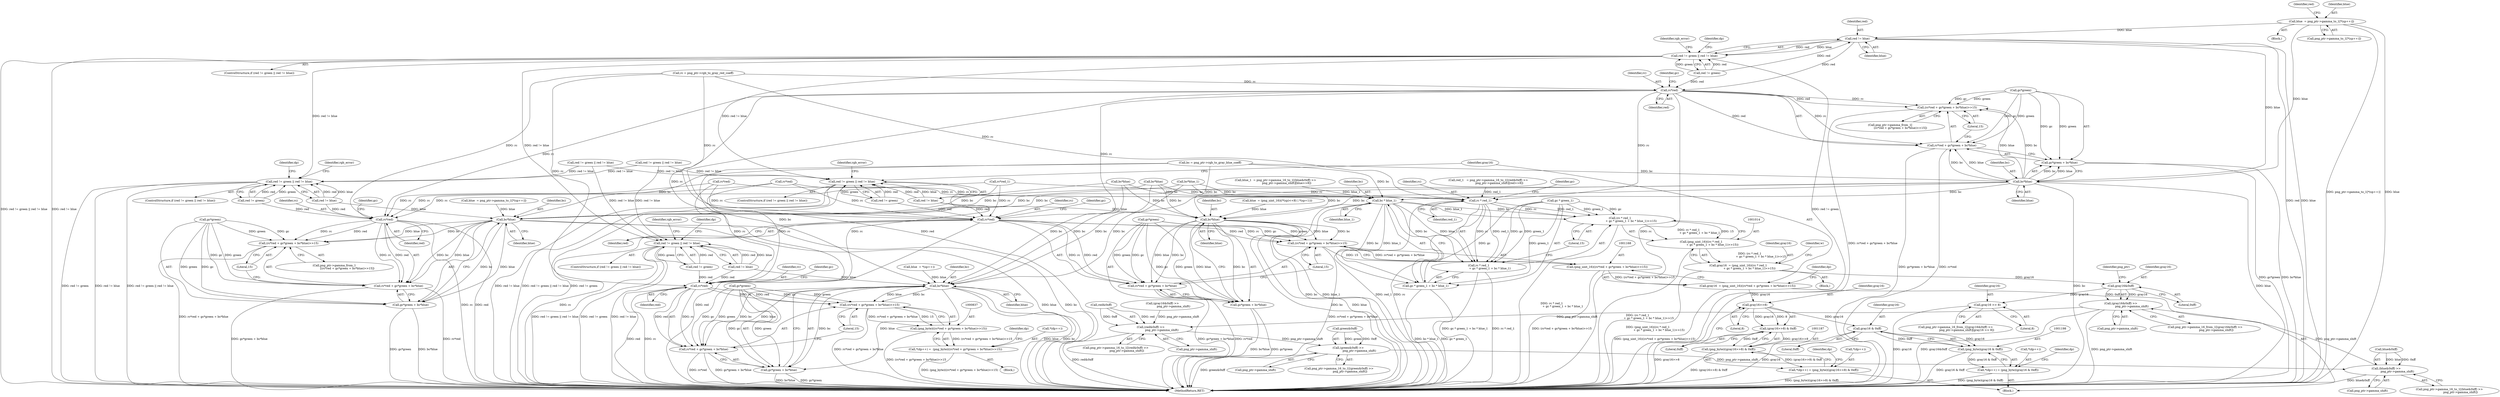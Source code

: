 digraph "0_Chrome_7f3d85b096f66870a15b37c2f40b219b2e292693_9@array" {
"1000210" [label="(Call,blue  = png_ptr->gamma_to_1[*(sp++)])"];
"1000224" [label="(Call,red != blue)"];
"1000220" [label="(Call,red != green || red != blue)"];
"1000745" [label="(Call,red != green || red != blue)"];
"1000822" [label="(Call,red != green || red != blue)"];
"1001155" [label="(Call,red != green || red != blue)"];
"1000241" [label="(Call,rc*red)"];
"1000239" [label="(Call,(rc*red + gc*green + bc*blue)>>15)"];
"1000240" [label="(Call,rc*red + gc*green + bc*blue)"];
"1000765" [label="(Call,rc*red)"];
"1000763" [label="(Call,(rc*red + gc*green + bc*blue)>>15)"];
"1000764" [label="(Call,rc*red + gc*green + bc*blue)"];
"1000840" [label="(Call,rc*red)"];
"1000838" [label="(Call,(rc*red + gc*green + bc*blue)>>15)"];
"1000836" [label="(Call,(png_byte)((rc*red + gc*green + bc*blue)>>15))"];
"1000832" [label="(Call,*(dp++) =  (png_byte)((rc*red + gc*green + bc*blue)>>15))"];
"1000839" [label="(Call,rc*red + gc*green + bc*blue)"];
"1001017" [label="(Call,rc * red_1)"];
"1001015" [label="(Call,(rc * red_1\n                         + gc * green_1 + bc * blue_1)>>15)"];
"1001013" [label="(Call,(png_uint_16)((rc * red_1\n                         + gc * green_1 + bc * blue_1)>>15))"];
"1001011" [label="(Call,gray16  = (png_uint_16)((rc * red_1\n                         + gc * green_1 + bc * blue_1)>>15))"];
"1001036" [label="(Call,gray16&0xff)"];
"1001035" [label="(Call,(gray16&0xff) >>\n                         png_ptr->gamma_shift)"];
"1000964" [label="(Call,(red&0xff) >>\n                         png_ptr->gamma_shift)"];
"1000982" [label="(Call,(green&0xff) >>\n                         png_ptr->gamma_shift)"];
"1001000" [label="(Call,(blue&0xff) >>\n                         png_ptr->gamma_shift)"];
"1001042" [label="(Call,gray16 >> 8)"];
"1001016" [label="(Call,rc * red_1\n                         + gc * green_1 + bc * blue_1)"];
"1001171" [label="(Call,rc*red)"];
"1001169" [label="(Call,(rc*red + gc*green + bc*blue)>>15)"];
"1001167" [label="(Call,(png_uint_16)((rc*red + gc*green + bc*blue)>>15))"];
"1001165" [label="(Call,gray16  = (png_uint_16)((rc*red + gc*green + bc*blue)>>15))"];
"1001189" [label="(Call,gray16>>8)"];
"1001188" [label="(Call,(gray16>>8) & 0xff)"];
"1001186" [label="(Call,(png_byte)((gray16>>8) & 0xff))"];
"1001182" [label="(Call,*(dp++) = (png_byte)((gray16>>8) & 0xff))"];
"1001199" [label="(Call,gray16 & 0xff)"];
"1001197" [label="(Call,(png_byte)(gray16 & 0xff))"];
"1001193" [label="(Call,*(dp++) = (png_byte)(gray16 & 0xff))"];
"1001170" [label="(Call,rc*red + gc*green + bc*blue)"];
"1000248" [label="(Call,bc*blue)"];
"1000244" [label="(Call,gc*green + bc*blue)"];
"1000772" [label="(Call,bc*blue)"];
"1000768" [label="(Call,gc*green + bc*blue)"];
"1000847" [label="(Call,bc*blue)"];
"1000843" [label="(Call,gc*green + bc*blue)"];
"1001024" [label="(Call,bc * blue_1)"];
"1001020" [label="(Call,gc * green_1 + bc * blue_1)"];
"1001178" [label="(Call,bc*blue)"];
"1001174" [label="(Call,gc*green + bc*blue)"];
"1000249" [label="(Identifier,bc)"];
"1000242" [label="(Identifier,rc)"];
"1000516" [label="(Call,(gray16&0xff) >>\n                         png_ptr->gamma_shift)"];
"1001039" [label="(Call,png_ptr->gamma_shift)"];
"1001191" [label="(Literal,8)"];
"1000839" [label="(Call,rc*red + gc*green + bc*blue)"];
"1000746" [label="(Call,red != green)"];
"1001026" [label="(Identifier,blue_1)"];
"1000764" [label="(Call,rc*red + gc*green + bc*blue)"];
"1000498" [label="(Call,rc*red_1)"];
"1000769" [label="(Call,gc*green)"];
"1001194" [label="(Call,*(dp++))"];
"1000854" [label="(Identifier,dp)"];
"1000816" [label="(Call,blue  = *(sp++))"];
"1000821" [label="(ControlStructure,if (red != green || red != blue))"];
"1000835" [label="(Identifier,dp)"];
"1000848" [label="(Identifier,bc)"];
"1000225" [label="(Identifier,red)"];
"1001017" [label="(Call,rc * red_1)"];
"1000188" [label="(Block,)"];
"1001173" [label="(Identifier,red)"];
"1000753" [label="(Identifier,rgb_error)"];
"1001025" [label="(Identifier,bc)"];
"1001155" [label="(Call,red != green || red != blue)"];
"1000251" [label="(Literal,15)"];
"1001019" [label="(Identifier,red_1)"];
"1000638" [label="(Call,rc*red)"];
"1000139" [label="(Call,bc = png_ptr->rgb_to_gray_blue_coeff)"];
"1000759" [label="(Call,png_ptr->gamma_from_1\n                             [(rc*red + gc*green + bc*blue)>>15])"];
"1000968" [label="(Call,png_ptr->gamma_shift)"];
"1000986" [label="(Call,png_ptr->gamma_shift)"];
"1000955" [label="(Block,)"];
"1000505" [label="(Call,bc*blue_1)"];
"1000256" [label="(Identifier,dp)"];
"1000219" [label="(ControlStructure,if (red != green || red != blue))"];
"1000964" [label="(Call,(red&0xff) >>\n                         png_ptr->gamma_shift)"];
"1001192" [label="(Literal,0xff)"];
"1000326" [label="(Call,bc*blue)"];
"1000240" [label="(Call,rc*red + gc*green + bc*blue)"];
"1000832" [label="(Call,*(dp++) =  (png_byte)((rc*red + gc*green + bc*blue)>>15))"];
"1000767" [label="(Identifier,red)"];
"1000212" [label="(Call,png_ptr->gamma_to_1[*(sp++)])"];
"1000838" [label="(Call,(rc*red + gc*green + bc*blue)>>15)"];
"1001018" [label="(Identifier,rc)"];
"1000222" [label="(Identifier,red)"];
"1000773" [label="(Identifier,bc)"];
"1000830" [label="(Identifier,rgb_error)"];
"1000802" [label="(Block,)"];
"1000745" [label="(Call,red != green || red != blue)"];
"1001156" [label="(Call,red != green)"];
"1000245" [label="(Call,gc*green)"];
"1001199" [label="(Call,gray16 & 0xff)"];
"1000826" [label="(Call,red != blue)"];
"1000226" [label="(Identifier,blue)"];
"1000844" [label="(Call,gc*green)"];
"1000840" [label="(Call,rc*red)"];
"1000775" [label="(Literal,15)"];
"1000957" [label="(Call,red_1   = png_ptr->gamma_16_to_1[(red&0xff) >>\n                         png_ptr->gamma_shift][red>>8])"];
"1001042" [label="(Call,gray16 >> 8)"];
"1001043" [label="(Identifier,gray16)"];
"1001197" [label="(Call,(png_byte)(gray16 & 0xff))"];
"1001178" [label="(Call,bc*blue)"];
"1001038" [label="(Literal,0xff)"];
"1001176" [label="(Identifier,gc)"];
"1001201" [label="(Literal,0xff)"];
"1000229" [label="(Identifier,rgb_error)"];
"1001183" [label="(Call,*(dp++))"];
"1000983" [label="(Call,green&0xff)"];
"1001252" [label="(MethodReturn,RET)"];
"1001193" [label="(Call,*(dp++) = (png_byte)(gray16 & 0xff))"];
"1000211" [label="(Identifier,blue)"];
"1001190" [label="(Identifier,gray16)"];
"1001172" [label="(Identifier,rc)"];
"1000982" [label="(Call,(green&0xff) >>\n                         png_ptr->gamma_shift)"];
"1001185" [label="(Identifier,dp)"];
"1001000" [label="(Call,(blue&0xff) >>\n                         png_ptr->gamma_shift)"];
"1000210" [label="(Call,blue  = png_ptr->gamma_to_1[*(sp++)])"];
"1000768" [label="(Call,gc*green + bc*blue)"];
"1001181" [label="(Literal,15)"];
"1001188" [label="(Call,(gray16>>8) & 0xff)"];
"1001036" [label="(Call,gray16&0xff)"];
"1000241" [label="(Call,rc*red)"];
"1000758" [label="(Identifier,dp)"];
"1001169" [label="(Call,(rc*red + gc*green + bc*blue)>>15)"];
"1000822" [label="(Call,red != green || red != blue)"];
"1001020" [label="(Call,gc * green_1 + bc * blue_1)"];
"1000842" [label="(Identifier,red)"];
"1000235" [label="(Call,png_ptr->gamma_from_1[\n                       (rc*red + gc*green + bc*blue)>>15])"];
"1001179" [label="(Identifier,bc)"];
"1001037" [label="(Identifier,gray16)"];
"1000850" [label="(Literal,15)"];
"1000221" [label="(Call,red != green)"];
"1001196" [label="(Identifier,dp)"];
"1000763" [label="(Call,(rc*red + gc*green + bc*blue)>>15)"];
"1000319" [label="(Call,rc*red)"];
"1000833" [label="(Call,*(dp++))"];
"1000841" [label="(Identifier,rc)"];
"1001001" [label="(Call,blue&0xff)"];
"1000735" [label="(Call,blue  = png_ptr->gamma_to_1[*(sp++)])"];
"1000845" [label="(Identifier,gc)"];
"1001154" [label="(ControlStructure,if (red != green || red != blue))"];
"1000965" [label="(Call,red&0xff)"];
"1000622" [label="(Call,red != green || red != blue)"];
"1000960" [label="(Call,png_ptr->gamma_16_to_1[(red&0xff) >>\n                         png_ptr->gamma_shift])"];
"1000772" [label="(Call,bc*blue)"];
"1001012" [label="(Identifier,gray16)"];
"1000765" [label="(Call,rc*red)"];
"1000843" [label="(Call,gc*green + bc*blue)"];
"1000770" [label="(Identifier,gc)"];
"1000847" [label="(Call,bc*blue)"];
"1001016" [label="(Call,rc * red_1\n                         + gc * green_1 + bc * blue_1)"];
"1001163" [label="(Identifier,rgb_error)"];
"1000246" [label="(Identifier,gc)"];
"1000239" [label="(Call,(rc*red + gc*green + bc*blue)>>15)"];
"1000978" [label="(Call,png_ptr->gamma_16_to_1[(green&0xff) >>\n                         png_ptr->gamma_shift])"];
"1001011" [label="(Call,gray16  = (png_uint_16)((rc * red_1\n                         + gc * green_1 + bc * blue_1)>>15))"];
"1000744" [label="(ControlStructure,if (red != green || red != blue))"];
"1001186" [label="(Call,(png_byte)((gray16>>8) & 0xff))"];
"1001205" [label="(Identifier,dp)"];
"1001180" [label="(Identifier,blue)"];
"1001165" [label="(Call,gray16  = (png_uint_16)((rc*red + gc*green + bc*blue)>>15))"];
"1001030" [label="(Call,png_ptr->gamma_16_from_1[(gray16&0xff) >>\n                         png_ptr->gamma_shift][gray16 >> 8])"];
"1000749" [label="(Call,red != blue)"];
"1001166" [label="(Identifier,gray16)"];
"1001013" [label="(Call,(png_uint_16)((rc * red_1\n                         + gc * green_1 + bc * blue_1)>>15))"];
"1001200" [label="(Identifier,gray16)"];
"1000300" [label="(Call,red != green || red != blue)"];
"1001189" [label="(Call,gray16>>8)"];
"1001029" [label="(Identifier,w)"];
"1000224" [label="(Call,red != blue)"];
"1001024" [label="(Call,bc * blue_1)"];
"1001031" [label="(Call,png_ptr->gamma_16_from_1[(gray16&0xff) >>\n                         png_ptr->gamma_shift])"];
"1000244" [label="(Call,gc*green + bc*blue)"];
"1001138" [label="(Call,blue  = (png_uint_16)((*(sp)<<8) | *(sp+1)))"];
"1000996" [label="(Call,png_ptr->gamma_16_to_1[(blue&0xff) >>\n                         png_ptr->gamma_shift])"];
"1000248" [label="(Call,bc*blue)"];
"1000250" [label="(Identifier,blue)"];
"1001035" [label="(Call,(gray16&0xff) >>\n                         png_ptr->gamma_shift)"];
"1001021" [label="(Call,gc * green_1)"];
"1000823" [label="(Call,red != green)"];
"1001182" [label="(Call,*(dp++) = (png_byte)((gray16>>8) & 0xff))"];
"1001159" [label="(Call,red != blue)"];
"1001171" [label="(Call,rc*red)"];
"1000243" [label="(Identifier,red)"];
"1000127" [label="(Call,rc = png_ptr->rgb_to_gray_red_coeff)"];
"1001015" [label="(Call,(rc * red_1\n                         + gc * green_1 + bc * blue_1)>>15)"];
"1000849" [label="(Identifier,blue)"];
"1001101" [label="(Block,)"];
"1001175" [label="(Call,gc*green)"];
"1001170" [label="(Call,rc*red + gc*green + bc*blue)"];
"1001044" [label="(Literal,8)"];
"1000645" [label="(Call,bc*blue)"];
"1000220" [label="(Call,red != green || red != blue)"];
"1000836" [label="(Call,(png_byte)((rc*red + gc*green + bc*blue)>>15))"];
"1000774" [label="(Identifier,blue)"];
"1000993" [label="(Call,blue_1  = png_ptr->gamma_16_to_1[(blue&0xff) >>\n                         png_ptr->gamma_shift][blue>>8])"];
"1001027" [label="(Literal,15)"];
"1001040" [label="(Identifier,png_ptr)"];
"1001004" [label="(Call,png_ptr->gamma_shift)"];
"1001022" [label="(Identifier,gc)"];
"1001167" [label="(Call,(png_uint_16)((rc*red + gc*green + bc*blue)>>15))"];
"1001174" [label="(Call,gc*green + bc*blue)"];
"1000766" [label="(Identifier,rc)"];
"1000210" -> "1000188"  [label="AST: "];
"1000210" -> "1000212"  [label="CFG: "];
"1000211" -> "1000210"  [label="AST: "];
"1000212" -> "1000210"  [label="AST: "];
"1000222" -> "1000210"  [label="CFG: "];
"1000210" -> "1001252"  [label="DDG: png_ptr->gamma_to_1[*(sp++)]"];
"1000210" -> "1001252"  [label="DDG: blue"];
"1000210" -> "1000224"  [label="DDG: blue"];
"1000210" -> "1000248"  [label="DDG: blue"];
"1000224" -> "1000220"  [label="AST: "];
"1000224" -> "1000226"  [label="CFG: "];
"1000225" -> "1000224"  [label="AST: "];
"1000226" -> "1000224"  [label="AST: "];
"1000220" -> "1000224"  [label="CFG: "];
"1000224" -> "1001252"  [label="DDG: red"];
"1000224" -> "1001252"  [label="DDG: blue"];
"1000224" -> "1000220"  [label="DDG: red"];
"1000224" -> "1000220"  [label="DDG: blue"];
"1000221" -> "1000224"  [label="DDG: red"];
"1000224" -> "1000241"  [label="DDG: red"];
"1000224" -> "1000248"  [label="DDG: blue"];
"1000220" -> "1000219"  [label="AST: "];
"1000220" -> "1000221"  [label="CFG: "];
"1000221" -> "1000220"  [label="AST: "];
"1000229" -> "1000220"  [label="CFG: "];
"1000256" -> "1000220"  [label="CFG: "];
"1000220" -> "1001252"  [label="DDG: red != green"];
"1000220" -> "1001252"  [label="DDG: red != green || red != blue"];
"1000220" -> "1001252"  [label="DDG: red != blue"];
"1000221" -> "1000220"  [label="DDG: red"];
"1000221" -> "1000220"  [label="DDG: green"];
"1000220" -> "1000745"  [label="DDG: red != blue"];
"1000220" -> "1000822"  [label="DDG: red != blue"];
"1000220" -> "1001155"  [label="DDG: red != blue"];
"1000745" -> "1000744"  [label="AST: "];
"1000745" -> "1000746"  [label="CFG: "];
"1000745" -> "1000749"  [label="CFG: "];
"1000746" -> "1000745"  [label="AST: "];
"1000749" -> "1000745"  [label="AST: "];
"1000753" -> "1000745"  [label="CFG: "];
"1000758" -> "1000745"  [label="CFG: "];
"1000745" -> "1001252"  [label="DDG: red != green || red != blue"];
"1000745" -> "1001252"  [label="DDG: red != green"];
"1000745" -> "1001252"  [label="DDG: red != blue"];
"1000746" -> "1000745"  [label="DDG: red"];
"1000746" -> "1000745"  [label="DDG: green"];
"1000749" -> "1000745"  [label="DDG: red"];
"1000749" -> "1000745"  [label="DDG: blue"];
"1000622" -> "1000745"  [label="DDG: red != blue"];
"1000300" -> "1000745"  [label="DDG: red != blue"];
"1000822" -> "1000821"  [label="AST: "];
"1000822" -> "1000823"  [label="CFG: "];
"1000822" -> "1000826"  [label="CFG: "];
"1000823" -> "1000822"  [label="AST: "];
"1000826" -> "1000822"  [label="AST: "];
"1000830" -> "1000822"  [label="CFG: "];
"1000835" -> "1000822"  [label="CFG: "];
"1000822" -> "1001252"  [label="DDG: red != green"];
"1000822" -> "1001252"  [label="DDG: red != blue"];
"1000822" -> "1001252"  [label="DDG: red != green || red != blue"];
"1000823" -> "1000822"  [label="DDG: red"];
"1000823" -> "1000822"  [label="DDG: green"];
"1000826" -> "1000822"  [label="DDG: red"];
"1000826" -> "1000822"  [label="DDG: blue"];
"1000622" -> "1000822"  [label="DDG: red != blue"];
"1000300" -> "1000822"  [label="DDG: red != blue"];
"1001155" -> "1001154"  [label="AST: "];
"1001155" -> "1001156"  [label="CFG: "];
"1001155" -> "1001159"  [label="CFG: "];
"1001156" -> "1001155"  [label="AST: "];
"1001159" -> "1001155"  [label="AST: "];
"1001163" -> "1001155"  [label="CFG: "];
"1001166" -> "1001155"  [label="CFG: "];
"1001155" -> "1001252"  [label="DDG: red != green || red != blue"];
"1001155" -> "1001252"  [label="DDG: red != green"];
"1001155" -> "1001252"  [label="DDG: red != blue"];
"1001156" -> "1001155"  [label="DDG: red"];
"1001156" -> "1001155"  [label="DDG: green"];
"1000622" -> "1001155"  [label="DDG: red != blue"];
"1000300" -> "1001155"  [label="DDG: red != blue"];
"1001159" -> "1001155"  [label="DDG: red"];
"1001159" -> "1001155"  [label="DDG: blue"];
"1000241" -> "1000240"  [label="AST: "];
"1000241" -> "1000243"  [label="CFG: "];
"1000242" -> "1000241"  [label="AST: "];
"1000243" -> "1000241"  [label="AST: "];
"1000246" -> "1000241"  [label="CFG: "];
"1000241" -> "1001252"  [label="DDG: rc"];
"1000241" -> "1001252"  [label="DDG: red"];
"1000241" -> "1000239"  [label="DDG: rc"];
"1000241" -> "1000239"  [label="DDG: red"];
"1000241" -> "1000240"  [label="DDG: rc"];
"1000241" -> "1000240"  [label="DDG: red"];
"1000127" -> "1000241"  [label="DDG: rc"];
"1000221" -> "1000241"  [label="DDG: red"];
"1000241" -> "1000765"  [label="DDG: rc"];
"1000241" -> "1000840"  [label="DDG: rc"];
"1000241" -> "1001017"  [label="DDG: rc"];
"1000241" -> "1001171"  [label="DDG: rc"];
"1000239" -> "1000235"  [label="AST: "];
"1000239" -> "1000251"  [label="CFG: "];
"1000240" -> "1000239"  [label="AST: "];
"1000251" -> "1000239"  [label="AST: "];
"1000235" -> "1000239"  [label="CFG: "];
"1000239" -> "1001252"  [label="DDG: rc*red + gc*green + bc*blue"];
"1000245" -> "1000239"  [label="DDG: gc"];
"1000245" -> "1000239"  [label="DDG: green"];
"1000248" -> "1000239"  [label="DDG: bc"];
"1000248" -> "1000239"  [label="DDG: blue"];
"1000240" -> "1000244"  [label="CFG: "];
"1000244" -> "1000240"  [label="AST: "];
"1000251" -> "1000240"  [label="CFG: "];
"1000240" -> "1001252"  [label="DDG: gc*green + bc*blue"];
"1000240" -> "1001252"  [label="DDG: rc*red"];
"1000245" -> "1000240"  [label="DDG: gc"];
"1000245" -> "1000240"  [label="DDG: green"];
"1000248" -> "1000240"  [label="DDG: bc"];
"1000248" -> "1000240"  [label="DDG: blue"];
"1000765" -> "1000764"  [label="AST: "];
"1000765" -> "1000767"  [label="CFG: "];
"1000766" -> "1000765"  [label="AST: "];
"1000767" -> "1000765"  [label="AST: "];
"1000770" -> "1000765"  [label="CFG: "];
"1000765" -> "1001252"  [label="DDG: red"];
"1000765" -> "1001252"  [label="DDG: rc"];
"1000765" -> "1000763"  [label="DDG: rc"];
"1000765" -> "1000763"  [label="DDG: red"];
"1000765" -> "1000764"  [label="DDG: rc"];
"1000765" -> "1000764"  [label="DDG: red"];
"1000638" -> "1000765"  [label="DDG: rc"];
"1000498" -> "1000765"  [label="DDG: rc"];
"1000127" -> "1000765"  [label="DDG: rc"];
"1000319" -> "1000765"  [label="DDG: rc"];
"1000746" -> "1000765"  [label="DDG: red"];
"1000749" -> "1000765"  [label="DDG: red"];
"1000763" -> "1000759"  [label="AST: "];
"1000763" -> "1000775"  [label="CFG: "];
"1000764" -> "1000763"  [label="AST: "];
"1000775" -> "1000763"  [label="AST: "];
"1000759" -> "1000763"  [label="CFG: "];
"1000763" -> "1001252"  [label="DDG: rc*red + gc*green + bc*blue"];
"1000769" -> "1000763"  [label="DDG: gc"];
"1000769" -> "1000763"  [label="DDG: green"];
"1000772" -> "1000763"  [label="DDG: bc"];
"1000772" -> "1000763"  [label="DDG: blue"];
"1000764" -> "1000768"  [label="CFG: "];
"1000768" -> "1000764"  [label="AST: "];
"1000775" -> "1000764"  [label="CFG: "];
"1000764" -> "1001252"  [label="DDG: rc*red"];
"1000764" -> "1001252"  [label="DDG: gc*green + bc*blue"];
"1000769" -> "1000764"  [label="DDG: gc"];
"1000769" -> "1000764"  [label="DDG: green"];
"1000772" -> "1000764"  [label="DDG: bc"];
"1000772" -> "1000764"  [label="DDG: blue"];
"1000840" -> "1000839"  [label="AST: "];
"1000840" -> "1000842"  [label="CFG: "];
"1000841" -> "1000840"  [label="AST: "];
"1000842" -> "1000840"  [label="AST: "];
"1000845" -> "1000840"  [label="CFG: "];
"1000840" -> "1001252"  [label="DDG: red"];
"1000840" -> "1001252"  [label="DDG: rc"];
"1000840" -> "1000838"  [label="DDG: rc"];
"1000840" -> "1000838"  [label="DDG: red"];
"1000840" -> "1000839"  [label="DDG: rc"];
"1000840" -> "1000839"  [label="DDG: red"];
"1000638" -> "1000840"  [label="DDG: rc"];
"1000498" -> "1000840"  [label="DDG: rc"];
"1000127" -> "1000840"  [label="DDG: rc"];
"1000319" -> "1000840"  [label="DDG: rc"];
"1000826" -> "1000840"  [label="DDG: red"];
"1000823" -> "1000840"  [label="DDG: red"];
"1000838" -> "1000836"  [label="AST: "];
"1000838" -> "1000850"  [label="CFG: "];
"1000839" -> "1000838"  [label="AST: "];
"1000850" -> "1000838"  [label="AST: "];
"1000836" -> "1000838"  [label="CFG: "];
"1000838" -> "1001252"  [label="DDG: rc*red + gc*green + bc*blue"];
"1000838" -> "1000836"  [label="DDG: rc*red + gc*green + bc*blue"];
"1000838" -> "1000836"  [label="DDG: 15"];
"1000844" -> "1000838"  [label="DDG: gc"];
"1000844" -> "1000838"  [label="DDG: green"];
"1000847" -> "1000838"  [label="DDG: bc"];
"1000847" -> "1000838"  [label="DDG: blue"];
"1000836" -> "1000832"  [label="AST: "];
"1000837" -> "1000836"  [label="AST: "];
"1000832" -> "1000836"  [label="CFG: "];
"1000836" -> "1001252"  [label="DDG: (rc*red + gc*green + bc*blue)>>15"];
"1000836" -> "1000832"  [label="DDG: (rc*red + gc*green + bc*blue)>>15"];
"1000832" -> "1000802"  [label="AST: "];
"1000833" -> "1000832"  [label="AST: "];
"1000854" -> "1000832"  [label="CFG: "];
"1000832" -> "1001252"  [label="DDG: (png_byte)((rc*red + gc*green + bc*blue)>>15)"];
"1000839" -> "1000843"  [label="CFG: "];
"1000843" -> "1000839"  [label="AST: "];
"1000850" -> "1000839"  [label="CFG: "];
"1000839" -> "1001252"  [label="DDG: gc*green + bc*blue"];
"1000839" -> "1001252"  [label="DDG: rc*red"];
"1000844" -> "1000839"  [label="DDG: gc"];
"1000844" -> "1000839"  [label="DDG: green"];
"1000847" -> "1000839"  [label="DDG: bc"];
"1000847" -> "1000839"  [label="DDG: blue"];
"1001017" -> "1001016"  [label="AST: "];
"1001017" -> "1001019"  [label="CFG: "];
"1001018" -> "1001017"  [label="AST: "];
"1001019" -> "1001017"  [label="AST: "];
"1001022" -> "1001017"  [label="CFG: "];
"1001017" -> "1001252"  [label="DDG: rc"];
"1001017" -> "1001252"  [label="DDG: red_1"];
"1001017" -> "1001015"  [label="DDG: rc"];
"1001017" -> "1001015"  [label="DDG: red_1"];
"1001017" -> "1001016"  [label="DDG: rc"];
"1001017" -> "1001016"  [label="DDG: red_1"];
"1000638" -> "1001017"  [label="DDG: rc"];
"1000498" -> "1001017"  [label="DDG: rc"];
"1000127" -> "1001017"  [label="DDG: rc"];
"1000319" -> "1001017"  [label="DDG: rc"];
"1000957" -> "1001017"  [label="DDG: red_1"];
"1001015" -> "1001013"  [label="AST: "];
"1001015" -> "1001027"  [label="CFG: "];
"1001016" -> "1001015"  [label="AST: "];
"1001027" -> "1001015"  [label="AST: "];
"1001013" -> "1001015"  [label="CFG: "];
"1001015" -> "1001252"  [label="DDG: rc * red_1\n                         + gc * green_1 + bc * blue_1"];
"1001015" -> "1001013"  [label="DDG: rc * red_1\n                         + gc * green_1 + bc * blue_1"];
"1001015" -> "1001013"  [label="DDG: 15"];
"1001021" -> "1001015"  [label="DDG: gc"];
"1001021" -> "1001015"  [label="DDG: green_1"];
"1001024" -> "1001015"  [label="DDG: bc"];
"1001024" -> "1001015"  [label="DDG: blue_1"];
"1001013" -> "1001011"  [label="AST: "];
"1001014" -> "1001013"  [label="AST: "];
"1001011" -> "1001013"  [label="CFG: "];
"1001013" -> "1001252"  [label="DDG: (rc * red_1\n                         + gc * green_1 + bc * blue_1)>>15"];
"1001013" -> "1001011"  [label="DDG: (rc * red_1\n                         + gc * green_1 + bc * blue_1)>>15"];
"1001011" -> "1000955"  [label="AST: "];
"1001012" -> "1001011"  [label="AST: "];
"1001029" -> "1001011"  [label="CFG: "];
"1001011" -> "1001252"  [label="DDG: (png_uint_16)((rc * red_1\n                         + gc * green_1 + bc * blue_1)>>15)"];
"1001011" -> "1001036"  [label="DDG: gray16"];
"1001036" -> "1001035"  [label="AST: "];
"1001036" -> "1001038"  [label="CFG: "];
"1001037" -> "1001036"  [label="AST: "];
"1001038" -> "1001036"  [label="AST: "];
"1001040" -> "1001036"  [label="CFG: "];
"1001036" -> "1001035"  [label="DDG: gray16"];
"1001036" -> "1001035"  [label="DDG: 0xff"];
"1001036" -> "1001042"  [label="DDG: gray16"];
"1001035" -> "1001031"  [label="AST: "];
"1001035" -> "1001039"  [label="CFG: "];
"1001039" -> "1001035"  [label="AST: "];
"1001031" -> "1001035"  [label="CFG: "];
"1001035" -> "1001252"  [label="DDG: gray16&0xff"];
"1001035" -> "1001252"  [label="DDG: png_ptr->gamma_shift"];
"1001035" -> "1000964"  [label="DDG: png_ptr->gamma_shift"];
"1001000" -> "1001035"  [label="DDG: png_ptr->gamma_shift"];
"1000964" -> "1000960"  [label="AST: "];
"1000964" -> "1000968"  [label="CFG: "];
"1000965" -> "1000964"  [label="AST: "];
"1000968" -> "1000964"  [label="AST: "];
"1000960" -> "1000964"  [label="CFG: "];
"1000964" -> "1001252"  [label="DDG: red&0xff"];
"1000965" -> "1000964"  [label="DDG: red"];
"1000965" -> "1000964"  [label="DDG: 0xff"];
"1000516" -> "1000964"  [label="DDG: png_ptr->gamma_shift"];
"1000964" -> "1000982"  [label="DDG: png_ptr->gamma_shift"];
"1000982" -> "1000978"  [label="AST: "];
"1000982" -> "1000986"  [label="CFG: "];
"1000983" -> "1000982"  [label="AST: "];
"1000986" -> "1000982"  [label="AST: "];
"1000978" -> "1000982"  [label="CFG: "];
"1000982" -> "1001252"  [label="DDG: green&0xff"];
"1000983" -> "1000982"  [label="DDG: green"];
"1000983" -> "1000982"  [label="DDG: 0xff"];
"1000982" -> "1001000"  [label="DDG: png_ptr->gamma_shift"];
"1001000" -> "1000996"  [label="AST: "];
"1001000" -> "1001004"  [label="CFG: "];
"1001001" -> "1001000"  [label="AST: "];
"1001004" -> "1001000"  [label="AST: "];
"1000996" -> "1001000"  [label="CFG: "];
"1001000" -> "1001252"  [label="DDG: blue&0xff"];
"1001001" -> "1001000"  [label="DDG: blue"];
"1001001" -> "1001000"  [label="DDG: 0xff"];
"1001042" -> "1001030"  [label="AST: "];
"1001042" -> "1001044"  [label="CFG: "];
"1001043" -> "1001042"  [label="AST: "];
"1001044" -> "1001042"  [label="AST: "];
"1001030" -> "1001042"  [label="CFG: "];
"1001042" -> "1001252"  [label="DDG: gray16"];
"1001016" -> "1001020"  [label="CFG: "];
"1001020" -> "1001016"  [label="AST: "];
"1001027" -> "1001016"  [label="CFG: "];
"1001016" -> "1001252"  [label="DDG: gc * green_1 + bc * blue_1"];
"1001016" -> "1001252"  [label="DDG: rc * red_1"];
"1001021" -> "1001016"  [label="DDG: gc"];
"1001021" -> "1001016"  [label="DDG: green_1"];
"1001024" -> "1001016"  [label="DDG: bc"];
"1001024" -> "1001016"  [label="DDG: blue_1"];
"1001171" -> "1001170"  [label="AST: "];
"1001171" -> "1001173"  [label="CFG: "];
"1001172" -> "1001171"  [label="AST: "];
"1001173" -> "1001171"  [label="AST: "];
"1001176" -> "1001171"  [label="CFG: "];
"1001171" -> "1001252"  [label="DDG: rc"];
"1001171" -> "1001252"  [label="DDG: red"];
"1001171" -> "1001169"  [label="DDG: rc"];
"1001171" -> "1001169"  [label="DDG: red"];
"1001171" -> "1001170"  [label="DDG: rc"];
"1001171" -> "1001170"  [label="DDG: red"];
"1000638" -> "1001171"  [label="DDG: rc"];
"1000498" -> "1001171"  [label="DDG: rc"];
"1000127" -> "1001171"  [label="DDG: rc"];
"1000319" -> "1001171"  [label="DDG: rc"];
"1001159" -> "1001171"  [label="DDG: red"];
"1001156" -> "1001171"  [label="DDG: red"];
"1001169" -> "1001167"  [label="AST: "];
"1001169" -> "1001181"  [label="CFG: "];
"1001170" -> "1001169"  [label="AST: "];
"1001181" -> "1001169"  [label="AST: "];
"1001167" -> "1001169"  [label="CFG: "];
"1001169" -> "1001252"  [label="DDG: rc*red + gc*green + bc*blue"];
"1001169" -> "1001167"  [label="DDG: rc*red + gc*green + bc*blue"];
"1001169" -> "1001167"  [label="DDG: 15"];
"1001175" -> "1001169"  [label="DDG: gc"];
"1001175" -> "1001169"  [label="DDG: green"];
"1001178" -> "1001169"  [label="DDG: bc"];
"1001178" -> "1001169"  [label="DDG: blue"];
"1001167" -> "1001165"  [label="AST: "];
"1001168" -> "1001167"  [label="AST: "];
"1001165" -> "1001167"  [label="CFG: "];
"1001167" -> "1001252"  [label="DDG: (rc*red + gc*green + bc*blue)>>15"];
"1001167" -> "1001165"  [label="DDG: (rc*red + gc*green + bc*blue)>>15"];
"1001165" -> "1001101"  [label="AST: "];
"1001166" -> "1001165"  [label="AST: "];
"1001185" -> "1001165"  [label="CFG: "];
"1001165" -> "1001252"  [label="DDG: (png_uint_16)((rc*red + gc*green + bc*blue)>>15)"];
"1001165" -> "1001189"  [label="DDG: gray16"];
"1001189" -> "1001188"  [label="AST: "];
"1001189" -> "1001191"  [label="CFG: "];
"1001190" -> "1001189"  [label="AST: "];
"1001191" -> "1001189"  [label="AST: "];
"1001192" -> "1001189"  [label="CFG: "];
"1001189" -> "1001188"  [label="DDG: gray16"];
"1001189" -> "1001188"  [label="DDG: 8"];
"1001189" -> "1001199"  [label="DDG: gray16"];
"1001188" -> "1001186"  [label="AST: "];
"1001188" -> "1001192"  [label="CFG: "];
"1001192" -> "1001188"  [label="AST: "];
"1001186" -> "1001188"  [label="CFG: "];
"1001188" -> "1001252"  [label="DDG: gray16>>8"];
"1001188" -> "1001186"  [label="DDG: gray16>>8"];
"1001188" -> "1001186"  [label="DDG: 0xff"];
"1001186" -> "1001182"  [label="AST: "];
"1001187" -> "1001186"  [label="AST: "];
"1001182" -> "1001186"  [label="CFG: "];
"1001186" -> "1001252"  [label="DDG: (gray16>>8) & 0xff"];
"1001186" -> "1001182"  [label="DDG: (gray16>>8) & 0xff"];
"1001182" -> "1001101"  [label="AST: "];
"1001183" -> "1001182"  [label="AST: "];
"1001196" -> "1001182"  [label="CFG: "];
"1001182" -> "1001252"  [label="DDG: (png_byte)((gray16>>8) & 0xff)"];
"1001199" -> "1001197"  [label="AST: "];
"1001199" -> "1001201"  [label="CFG: "];
"1001200" -> "1001199"  [label="AST: "];
"1001201" -> "1001199"  [label="AST: "];
"1001197" -> "1001199"  [label="CFG: "];
"1001199" -> "1001252"  [label="DDG: gray16"];
"1001199" -> "1001197"  [label="DDG: gray16"];
"1001199" -> "1001197"  [label="DDG: 0xff"];
"1001197" -> "1001193"  [label="AST: "];
"1001198" -> "1001197"  [label="AST: "];
"1001193" -> "1001197"  [label="CFG: "];
"1001197" -> "1001252"  [label="DDG: gray16 & 0xff"];
"1001197" -> "1001193"  [label="DDG: gray16 & 0xff"];
"1001193" -> "1001101"  [label="AST: "];
"1001194" -> "1001193"  [label="AST: "];
"1001205" -> "1001193"  [label="CFG: "];
"1001193" -> "1001252"  [label="DDG: (png_byte)(gray16 & 0xff)"];
"1001170" -> "1001174"  [label="CFG: "];
"1001174" -> "1001170"  [label="AST: "];
"1001181" -> "1001170"  [label="CFG: "];
"1001170" -> "1001252"  [label="DDG: gc*green + bc*blue"];
"1001170" -> "1001252"  [label="DDG: rc*red"];
"1001175" -> "1001170"  [label="DDG: gc"];
"1001175" -> "1001170"  [label="DDG: green"];
"1001178" -> "1001170"  [label="DDG: bc"];
"1001178" -> "1001170"  [label="DDG: blue"];
"1000248" -> "1000244"  [label="AST: "];
"1000248" -> "1000250"  [label="CFG: "];
"1000249" -> "1000248"  [label="AST: "];
"1000250" -> "1000248"  [label="AST: "];
"1000244" -> "1000248"  [label="CFG: "];
"1000248" -> "1001252"  [label="DDG: blue"];
"1000248" -> "1001252"  [label="DDG: bc"];
"1000248" -> "1000244"  [label="DDG: bc"];
"1000248" -> "1000244"  [label="DDG: blue"];
"1000139" -> "1000248"  [label="DDG: bc"];
"1000248" -> "1000772"  [label="DDG: bc"];
"1000248" -> "1000847"  [label="DDG: bc"];
"1000248" -> "1001024"  [label="DDG: bc"];
"1000248" -> "1001178"  [label="DDG: bc"];
"1000245" -> "1000244"  [label="AST: "];
"1000244" -> "1001252"  [label="DDG: bc*blue"];
"1000244" -> "1001252"  [label="DDG: gc*green"];
"1000245" -> "1000244"  [label="DDG: gc"];
"1000245" -> "1000244"  [label="DDG: green"];
"1000772" -> "1000768"  [label="AST: "];
"1000772" -> "1000774"  [label="CFG: "];
"1000773" -> "1000772"  [label="AST: "];
"1000774" -> "1000772"  [label="AST: "];
"1000768" -> "1000772"  [label="CFG: "];
"1000772" -> "1001252"  [label="DDG: bc"];
"1000772" -> "1001252"  [label="DDG: blue"];
"1000772" -> "1000768"  [label="DDG: bc"];
"1000772" -> "1000768"  [label="DDG: blue"];
"1000645" -> "1000772"  [label="DDG: bc"];
"1000505" -> "1000772"  [label="DDG: bc"];
"1000139" -> "1000772"  [label="DDG: bc"];
"1000326" -> "1000772"  [label="DDG: bc"];
"1000749" -> "1000772"  [label="DDG: blue"];
"1000735" -> "1000772"  [label="DDG: blue"];
"1000769" -> "1000768"  [label="AST: "];
"1000768" -> "1001252"  [label="DDG: gc*green"];
"1000768" -> "1001252"  [label="DDG: bc*blue"];
"1000769" -> "1000768"  [label="DDG: gc"];
"1000769" -> "1000768"  [label="DDG: green"];
"1000847" -> "1000843"  [label="AST: "];
"1000847" -> "1000849"  [label="CFG: "];
"1000848" -> "1000847"  [label="AST: "];
"1000849" -> "1000847"  [label="AST: "];
"1000843" -> "1000847"  [label="CFG: "];
"1000847" -> "1001252"  [label="DDG: blue"];
"1000847" -> "1001252"  [label="DDG: bc"];
"1000847" -> "1000843"  [label="DDG: bc"];
"1000847" -> "1000843"  [label="DDG: blue"];
"1000645" -> "1000847"  [label="DDG: bc"];
"1000505" -> "1000847"  [label="DDG: bc"];
"1000139" -> "1000847"  [label="DDG: bc"];
"1000326" -> "1000847"  [label="DDG: bc"];
"1000816" -> "1000847"  [label="DDG: blue"];
"1000826" -> "1000847"  [label="DDG: blue"];
"1000844" -> "1000843"  [label="AST: "];
"1000843" -> "1001252"  [label="DDG: gc*green"];
"1000843" -> "1001252"  [label="DDG: bc*blue"];
"1000844" -> "1000843"  [label="DDG: gc"];
"1000844" -> "1000843"  [label="DDG: green"];
"1001024" -> "1001020"  [label="AST: "];
"1001024" -> "1001026"  [label="CFG: "];
"1001025" -> "1001024"  [label="AST: "];
"1001026" -> "1001024"  [label="AST: "];
"1001020" -> "1001024"  [label="CFG: "];
"1001024" -> "1001252"  [label="DDG: blue_1"];
"1001024" -> "1001252"  [label="DDG: bc"];
"1001024" -> "1001020"  [label="DDG: bc"];
"1001024" -> "1001020"  [label="DDG: blue_1"];
"1000645" -> "1001024"  [label="DDG: bc"];
"1000505" -> "1001024"  [label="DDG: bc"];
"1000139" -> "1001024"  [label="DDG: bc"];
"1000326" -> "1001024"  [label="DDG: bc"];
"1000993" -> "1001024"  [label="DDG: blue_1"];
"1001021" -> "1001020"  [label="AST: "];
"1001020" -> "1001252"  [label="DDG: bc * blue_1"];
"1001020" -> "1001252"  [label="DDG: gc * green_1"];
"1001021" -> "1001020"  [label="DDG: gc"];
"1001021" -> "1001020"  [label="DDG: green_1"];
"1001178" -> "1001174"  [label="AST: "];
"1001178" -> "1001180"  [label="CFG: "];
"1001179" -> "1001178"  [label="AST: "];
"1001180" -> "1001178"  [label="AST: "];
"1001174" -> "1001178"  [label="CFG: "];
"1001178" -> "1001252"  [label="DDG: bc"];
"1001178" -> "1001252"  [label="DDG: blue"];
"1001178" -> "1001174"  [label="DDG: bc"];
"1001178" -> "1001174"  [label="DDG: blue"];
"1000645" -> "1001178"  [label="DDG: bc"];
"1000505" -> "1001178"  [label="DDG: bc"];
"1000139" -> "1001178"  [label="DDG: bc"];
"1000326" -> "1001178"  [label="DDG: bc"];
"1001138" -> "1001178"  [label="DDG: blue"];
"1001159" -> "1001178"  [label="DDG: blue"];
"1001175" -> "1001174"  [label="AST: "];
"1001174" -> "1001252"  [label="DDG: bc*blue"];
"1001174" -> "1001252"  [label="DDG: gc*green"];
"1001175" -> "1001174"  [label="DDG: gc"];
"1001175" -> "1001174"  [label="DDG: green"];
}
